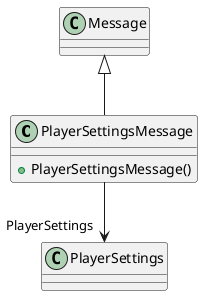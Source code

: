@startuml
class PlayerSettingsMessage {
    + PlayerSettingsMessage()
}
Message <|-- PlayerSettingsMessage
PlayerSettingsMessage --> "PlayerSettings" PlayerSettings
@enduml
